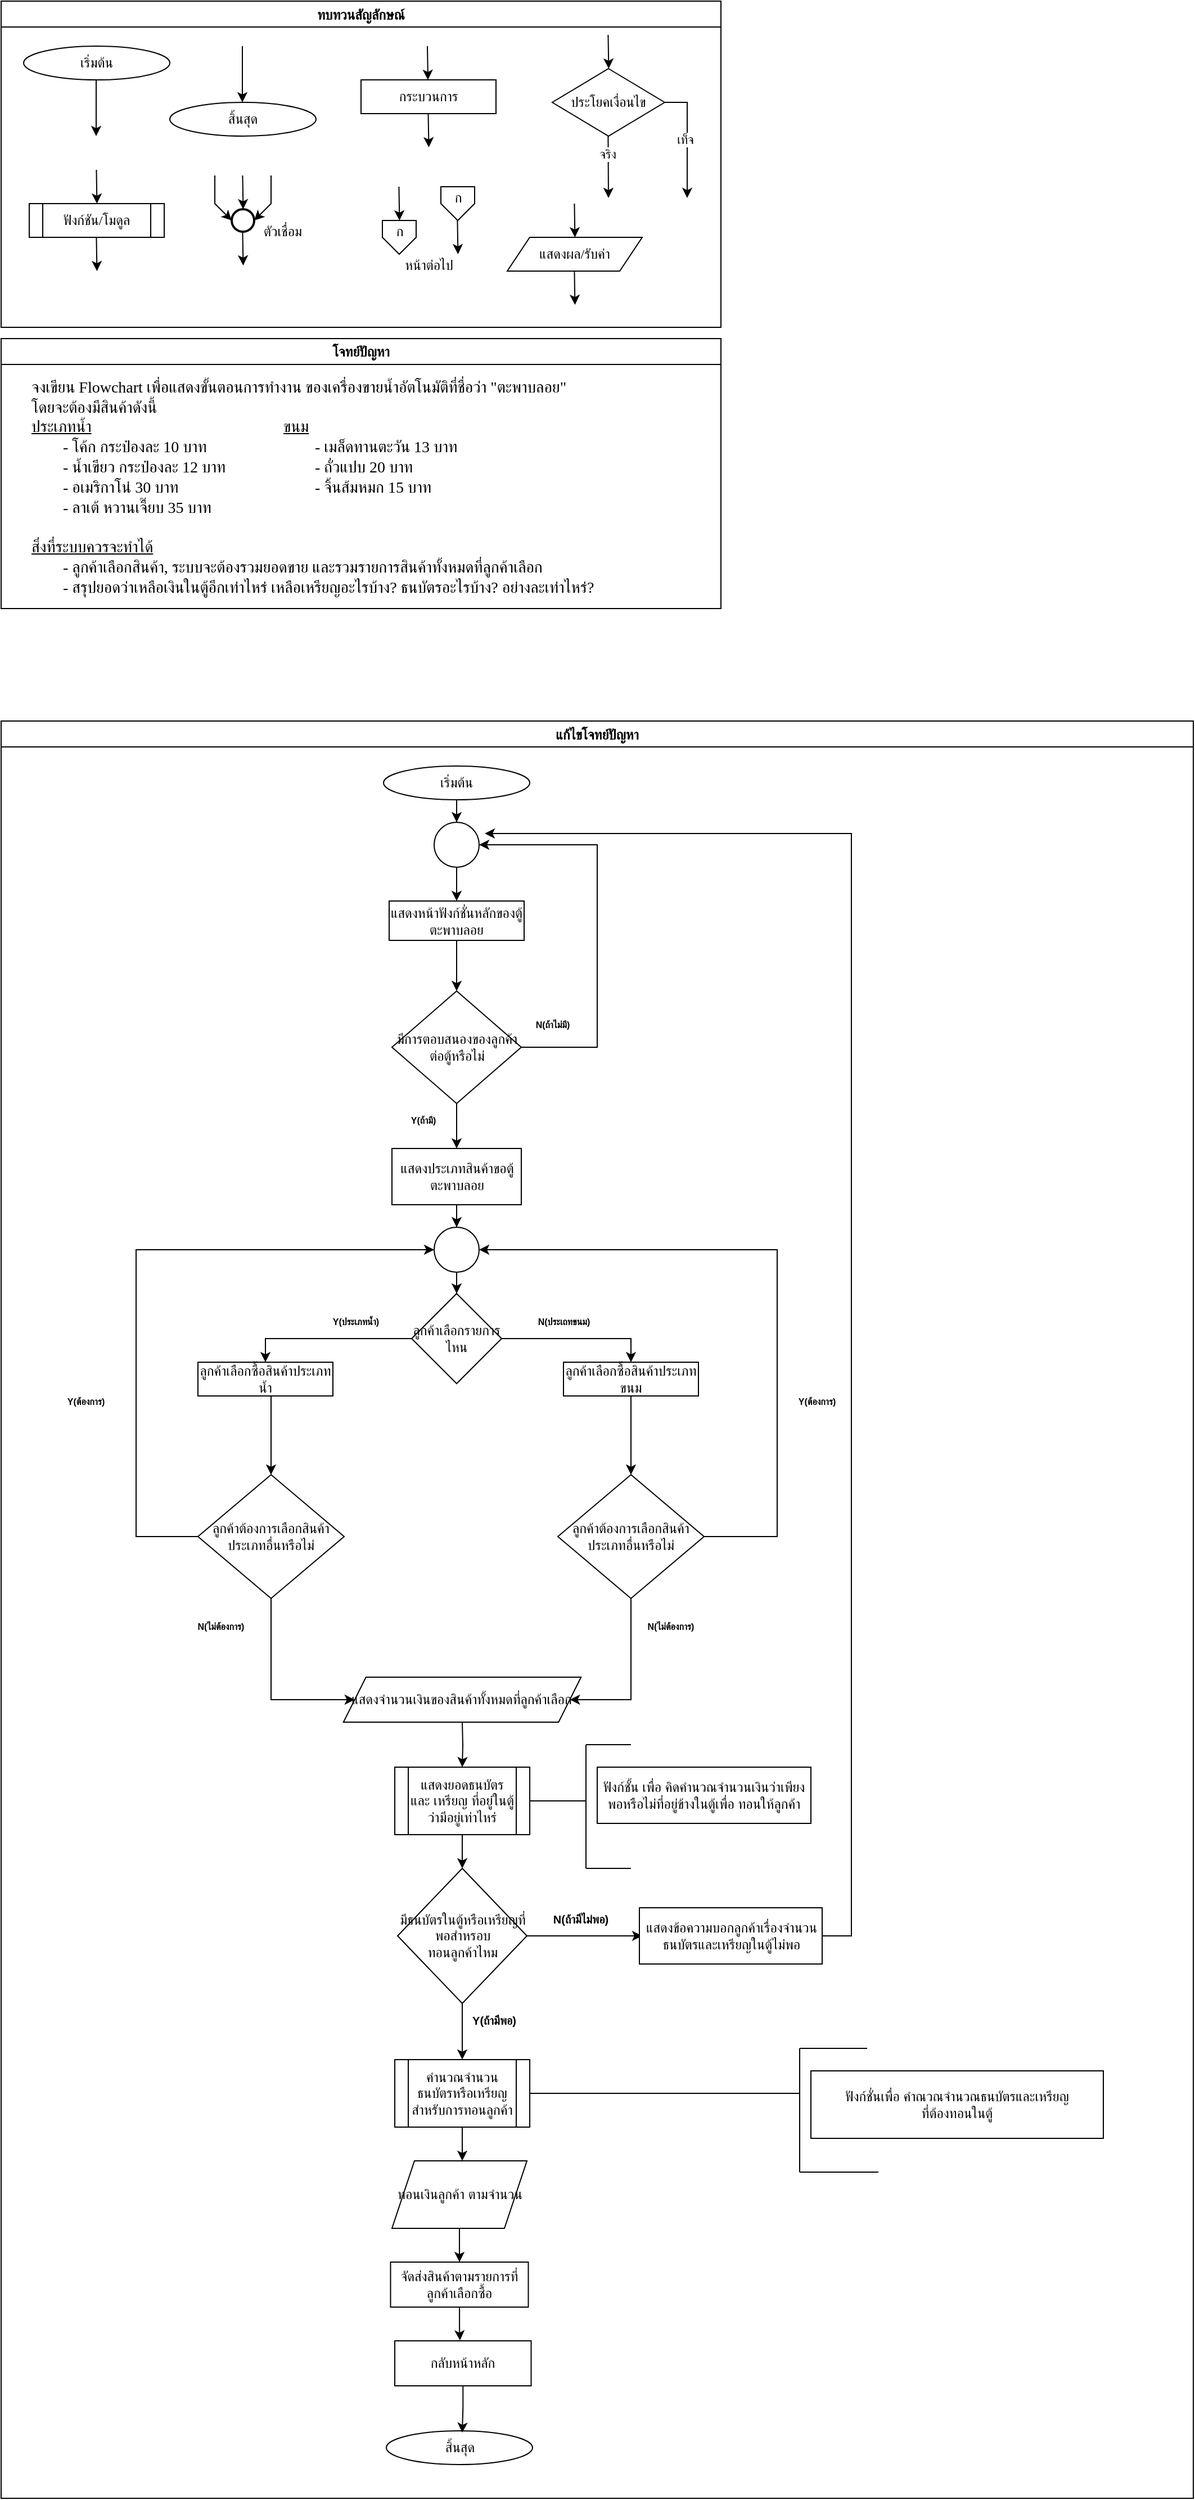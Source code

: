 <mxfile version="28.0.3">
  <diagram name="Page-1" id="JkvjtlhG64Bxaxvl3wHn">
    <mxGraphModel dx="2229" dy="760" grid="1" gridSize="10" guides="1" tooltips="1" connect="1" arrows="1" fold="1" page="1" pageScale="1" pageWidth="850" pageHeight="1100" math="0" shadow="0">
      <root>
        <mxCell id="0" />
        <mxCell id="1" parent="0" />
        <mxCell id="MQYgcTdJUZYXe-GcfLfp-1" value="ทบทวนสัญลักษณ์" style="swimlane;fontFamily=Sarabun;fontSource=https%3A%2F%2Ffonts.googleapis.com%2Fcss%3Ffamily%3DSarabun;" vertex="1" parent="1">
          <mxGeometry x="-720" y="20" width="640" height="290" as="geometry" />
        </mxCell>
        <mxCell id="MQYgcTdJUZYXe-GcfLfp-2" value="&lt;font data-font-src=&quot;https://fonts.googleapis.com/css?family=Sarabun&quot; face=&quot;Sarabun&quot;&gt;เริ่มต้น&lt;/font&gt;" style="ellipse;whiteSpace=wrap;html=1;" vertex="1" parent="MQYgcTdJUZYXe-GcfLfp-1">
          <mxGeometry x="20" y="40" width="130" height="30" as="geometry" />
        </mxCell>
        <mxCell id="MQYgcTdJUZYXe-GcfLfp-3" value="" style="endArrow=classic;html=1;rounded=0;" edge="1" parent="MQYgcTdJUZYXe-GcfLfp-1">
          <mxGeometry width="50" height="50" relative="1" as="geometry">
            <mxPoint x="84.5" y="70" as="sourcePoint" />
            <mxPoint x="84.5" y="120" as="targetPoint" />
          </mxGeometry>
        </mxCell>
        <mxCell id="MQYgcTdJUZYXe-GcfLfp-4" value="&lt;font face=&quot;Sarabun&quot;&gt;สิ้นสุด&lt;/font&gt;" style="ellipse;whiteSpace=wrap;html=1;" vertex="1" parent="MQYgcTdJUZYXe-GcfLfp-1">
          <mxGeometry x="150" y="90" width="130" height="30" as="geometry" />
        </mxCell>
        <mxCell id="MQYgcTdJUZYXe-GcfLfp-5" value="" style="endArrow=classic;html=1;rounded=0;" edge="1" parent="MQYgcTdJUZYXe-GcfLfp-1">
          <mxGeometry width="50" height="50" relative="1" as="geometry">
            <mxPoint x="214.5" y="40" as="sourcePoint" />
            <mxPoint x="214.5" y="90" as="targetPoint" />
          </mxGeometry>
        </mxCell>
        <mxCell id="MQYgcTdJUZYXe-GcfLfp-6" value="กระบวนการ" style="rounded=0;whiteSpace=wrap;html=1;fontFamily=Sarabun;fontSource=https%3A%2F%2Ffonts.googleapis.com%2Fcss%3Ffamily%3DSarabun;" vertex="1" parent="MQYgcTdJUZYXe-GcfLfp-1">
          <mxGeometry x="320" y="70" width="120" height="30" as="geometry" />
        </mxCell>
        <mxCell id="MQYgcTdJUZYXe-GcfLfp-7" value="" style="endArrow=classic;html=1;rounded=0;" edge="1" parent="MQYgcTdJUZYXe-GcfLfp-1">
          <mxGeometry width="50" height="50" relative="1" as="geometry">
            <mxPoint x="379" y="40" as="sourcePoint" />
            <mxPoint x="379.5" y="70" as="targetPoint" />
          </mxGeometry>
        </mxCell>
        <mxCell id="MQYgcTdJUZYXe-GcfLfp-8" value="" style="endArrow=classic;html=1;rounded=0;" edge="1" parent="MQYgcTdJUZYXe-GcfLfp-1">
          <mxGeometry width="50" height="50" relative="1" as="geometry">
            <mxPoint x="379.75" y="100" as="sourcePoint" />
            <mxPoint x="380.25" y="130" as="targetPoint" />
          </mxGeometry>
        </mxCell>
        <mxCell id="MQYgcTdJUZYXe-GcfLfp-9" value="ประโยคเงื่อนไข" style="rhombus;whiteSpace=wrap;html=1;fontFamily=Sarabun;fontSource=https%3A%2F%2Ffonts.googleapis.com%2Fcss%3Ffamily%3DSarabun;" vertex="1" parent="MQYgcTdJUZYXe-GcfLfp-1">
          <mxGeometry x="490" y="60" width="100" height="60" as="geometry" />
        </mxCell>
        <mxCell id="MQYgcTdJUZYXe-GcfLfp-10" value="" style="endArrow=classic;html=1;rounded=0;" edge="1" parent="MQYgcTdJUZYXe-GcfLfp-1">
          <mxGeometry width="50" height="50" relative="1" as="geometry">
            <mxPoint x="539.71" y="30" as="sourcePoint" />
            <mxPoint x="540.21" y="60" as="targetPoint" />
          </mxGeometry>
        </mxCell>
        <mxCell id="MQYgcTdJUZYXe-GcfLfp-11" value="" style="endArrow=classic;html=1;rounded=0;" edge="1" parent="MQYgcTdJUZYXe-GcfLfp-1">
          <mxGeometry width="50" height="50" relative="1" as="geometry">
            <mxPoint x="539.71" y="120" as="sourcePoint" />
            <mxPoint x="540" y="175" as="targetPoint" />
          </mxGeometry>
        </mxCell>
        <mxCell id="MQYgcTdJUZYXe-GcfLfp-12" value="จริง" style="edgeLabel;html=1;align=center;verticalAlign=middle;resizable=0;points=[];fontFamily=Sarabun;fontSource=https%3A%2F%2Ffonts.googleapis.com%2Fcss%3Ffamily%3DSarabun;" vertex="1" connectable="0" parent="MQYgcTdJUZYXe-GcfLfp-11">
          <mxGeometry x="-0.414" y="-1" relative="1" as="geometry">
            <mxPoint as="offset" />
          </mxGeometry>
        </mxCell>
        <mxCell id="MQYgcTdJUZYXe-GcfLfp-13" value="" style="endArrow=classic;html=1;rounded=0;exitX=1;exitY=0.5;exitDx=0;exitDy=0;" edge="1" parent="MQYgcTdJUZYXe-GcfLfp-1" source="MQYgcTdJUZYXe-GcfLfp-9">
          <mxGeometry width="50" height="50" relative="1" as="geometry">
            <mxPoint x="620" y="95" as="sourcePoint" />
            <mxPoint x="610" y="175" as="targetPoint" />
            <Array as="points">
              <mxPoint x="610" y="90" />
            </Array>
          </mxGeometry>
        </mxCell>
        <mxCell id="MQYgcTdJUZYXe-GcfLfp-14" value="&lt;font data-font-src=&quot;https://fonts.googleapis.com/css?family=Sarabun&quot; face=&quot;Sarabun&quot;&gt;เท็จ&lt;/font&gt;" style="edgeLabel;html=1;align=center;verticalAlign=middle;resizable=0;points=[];" vertex="1" connectable="0" parent="MQYgcTdJUZYXe-GcfLfp-13">
          <mxGeometry x="-0.002" y="-2" relative="1" as="geometry">
            <mxPoint as="offset" />
          </mxGeometry>
        </mxCell>
        <mxCell id="MQYgcTdJUZYXe-GcfLfp-15" value="&lt;font data-font-src=&quot;https://fonts.googleapis.com/css?family=Sarabun&quot; face=&quot;Sarabun&quot;&gt;ฟังก์ชัน/โมดูล&lt;/font&gt;" style="shape=process;whiteSpace=wrap;html=1;backgroundOutline=1;" vertex="1" parent="MQYgcTdJUZYXe-GcfLfp-1">
          <mxGeometry x="25" y="180" width="120" height="30" as="geometry" />
        </mxCell>
        <mxCell id="MQYgcTdJUZYXe-GcfLfp-16" value="" style="endArrow=classic;html=1;rounded=0;" edge="1" parent="MQYgcTdJUZYXe-GcfLfp-1">
          <mxGeometry width="50" height="50" relative="1" as="geometry">
            <mxPoint x="84.71" y="150" as="sourcePoint" />
            <mxPoint x="85.21" y="180" as="targetPoint" />
          </mxGeometry>
        </mxCell>
        <mxCell id="MQYgcTdJUZYXe-GcfLfp-17" value="" style="endArrow=classic;html=1;rounded=0;" edge="1" parent="MQYgcTdJUZYXe-GcfLfp-1">
          <mxGeometry width="50" height="50" relative="1" as="geometry">
            <mxPoint x="84.71" y="210" as="sourcePoint" />
            <mxPoint x="85.21" y="240" as="targetPoint" />
          </mxGeometry>
        </mxCell>
        <mxCell id="MQYgcTdJUZYXe-GcfLfp-18" value="" style="strokeWidth=2;html=1;shape=mxgraph.flowchart.start_2;whiteSpace=wrap;" vertex="1" parent="MQYgcTdJUZYXe-GcfLfp-1">
          <mxGeometry x="205" y="185" width="20" height="20" as="geometry" />
        </mxCell>
        <mxCell id="MQYgcTdJUZYXe-GcfLfp-19" value="" style="endArrow=classic;html=1;rounded=0;" edge="1" parent="MQYgcTdJUZYXe-GcfLfp-1">
          <mxGeometry width="50" height="50" relative="1" as="geometry">
            <mxPoint x="214.71" y="155" as="sourcePoint" />
            <mxPoint x="215.21" y="185" as="targetPoint" />
          </mxGeometry>
        </mxCell>
        <mxCell id="MQYgcTdJUZYXe-GcfLfp-20" value="" style="endArrow=classic;html=1;rounded=0;entryX=0;entryY=0.5;entryDx=0;entryDy=0;entryPerimeter=0;" edge="1" parent="MQYgcTdJUZYXe-GcfLfp-1" target="MQYgcTdJUZYXe-GcfLfp-18">
          <mxGeometry width="50" height="50" relative="1" as="geometry">
            <mxPoint x="190.0" y="155" as="sourcePoint" />
            <mxPoint x="190.5" y="185" as="targetPoint" />
            <Array as="points">
              <mxPoint x="190" y="180" />
            </Array>
          </mxGeometry>
        </mxCell>
        <mxCell id="MQYgcTdJUZYXe-GcfLfp-21" value="" style="endArrow=classic;html=1;rounded=0;entryX=1;entryY=0.5;entryDx=0;entryDy=0;entryPerimeter=0;" edge="1" parent="MQYgcTdJUZYXe-GcfLfp-1" target="MQYgcTdJUZYXe-GcfLfp-18">
          <mxGeometry width="50" height="50" relative="1" as="geometry">
            <mxPoint x="240.0" y="155" as="sourcePoint" />
            <mxPoint x="240.5" y="185" as="targetPoint" />
            <Array as="points">
              <mxPoint x="240" y="180" />
            </Array>
          </mxGeometry>
        </mxCell>
        <mxCell id="MQYgcTdJUZYXe-GcfLfp-22" value="" style="endArrow=classic;html=1;rounded=0;" edge="1" parent="MQYgcTdJUZYXe-GcfLfp-1">
          <mxGeometry width="50" height="50" relative="1" as="geometry">
            <mxPoint x="214.71" y="205" as="sourcePoint" />
            <mxPoint x="215.21" y="235" as="targetPoint" />
          </mxGeometry>
        </mxCell>
        <mxCell id="MQYgcTdJUZYXe-GcfLfp-23" value="&lt;font data-font-src=&quot;https://fonts.googleapis.com/css?family=Sarabun&quot; face=&quot;Sarabun&quot;&gt;ตัวเชื่อม&lt;/font&gt;" style="text;html=1;align=center;verticalAlign=middle;resizable=0;points=[];autosize=1;strokeColor=none;fillColor=none;" vertex="1" parent="MQYgcTdJUZYXe-GcfLfp-1">
          <mxGeometry x="220" y="190" width="60" height="30" as="geometry" />
        </mxCell>
        <mxCell id="MQYgcTdJUZYXe-GcfLfp-24" value="" style="endArrow=classic;html=1;rounded=0;" edge="1" parent="MQYgcTdJUZYXe-GcfLfp-1">
          <mxGeometry width="50" height="50" relative="1" as="geometry">
            <mxPoint x="353.71" y="165" as="sourcePoint" />
            <mxPoint x="354.21" y="195" as="targetPoint" />
          </mxGeometry>
        </mxCell>
        <mxCell id="MQYgcTdJUZYXe-GcfLfp-25" value="" style="verticalLabelPosition=bottom;verticalAlign=top;html=1;shape=offPageConnector;rounded=0;size=0.5;" vertex="1" parent="MQYgcTdJUZYXe-GcfLfp-1">
          <mxGeometry x="339" y="195" width="30" height="30" as="geometry" />
        </mxCell>
        <mxCell id="MQYgcTdJUZYXe-GcfLfp-26" value="" style="endArrow=classic;html=1;rounded=0;" edge="1" parent="MQYgcTdJUZYXe-GcfLfp-1">
          <mxGeometry width="50" height="50" relative="1" as="geometry">
            <mxPoint x="405.71" y="195" as="sourcePoint" />
            <mxPoint x="406.21" y="225" as="targetPoint" />
          </mxGeometry>
        </mxCell>
        <mxCell id="MQYgcTdJUZYXe-GcfLfp-27" value="" style="verticalLabelPosition=bottom;verticalAlign=top;html=1;shape=offPageConnector;rounded=0;size=0.5;" vertex="1" parent="MQYgcTdJUZYXe-GcfLfp-1">
          <mxGeometry x="391" y="165" width="30" height="30" as="geometry" />
        </mxCell>
        <mxCell id="MQYgcTdJUZYXe-GcfLfp-28" value="หน้าต่อไป" style="text;html=1;align=center;verticalAlign=middle;resizable=0;points=[];autosize=1;strokeColor=none;fillColor=none;fontFamily=Sarabun;fontSource=https%3A%2F%2Ffonts.googleapis.com%2Fcss%3Ffamily%3DSarabun;" vertex="1" parent="MQYgcTdJUZYXe-GcfLfp-1">
          <mxGeometry x="345" y="220" width="70" height="30" as="geometry" />
        </mxCell>
        <mxCell id="MQYgcTdJUZYXe-GcfLfp-29" value="ก" style="text;html=1;align=center;verticalAlign=middle;resizable=0;points=[];autosize=1;strokeColor=none;fillColor=none;fontFamily=Sarabun;fontSource=https%3A%2F%2Ffonts.googleapis.com%2Fcss%3Ffamily%3DSarabun;" vertex="1" parent="MQYgcTdJUZYXe-GcfLfp-1">
          <mxGeometry x="339" y="190" width="30" height="30" as="geometry" />
        </mxCell>
        <mxCell id="MQYgcTdJUZYXe-GcfLfp-30" value="ก" style="text;html=1;align=center;verticalAlign=middle;resizable=0;points=[];autosize=1;strokeColor=none;fillColor=none;fontFamily=Sarabun;fontSource=https%3A%2F%2Ffonts.googleapis.com%2Fcss%3Ffamily%3DSarabun;" vertex="1" parent="MQYgcTdJUZYXe-GcfLfp-1">
          <mxGeometry x="391" y="160" width="30" height="30" as="geometry" />
        </mxCell>
        <mxCell id="MQYgcTdJUZYXe-GcfLfp-31" value="แสดงผล/รับค่า" style="shape=parallelogram;perimeter=parallelogramPerimeter;whiteSpace=wrap;html=1;fixedSize=1;fontFamily=Sarabun;fontSource=https%3A%2F%2Ffonts.googleapis.com%2Fcss%3Ffamily%3DSarabun;" vertex="1" parent="MQYgcTdJUZYXe-GcfLfp-1">
          <mxGeometry x="450" y="210" width="120" height="30" as="geometry" />
        </mxCell>
        <mxCell id="MQYgcTdJUZYXe-GcfLfp-32" value="" style="endArrow=classic;html=1;rounded=0;" edge="1" parent="MQYgcTdJUZYXe-GcfLfp-1">
          <mxGeometry width="50" height="50" relative="1" as="geometry">
            <mxPoint x="509.71" y="180" as="sourcePoint" />
            <mxPoint x="510.21" y="210" as="targetPoint" />
          </mxGeometry>
        </mxCell>
        <mxCell id="MQYgcTdJUZYXe-GcfLfp-33" value="" style="endArrow=classic;html=1;rounded=0;" edge="1" parent="MQYgcTdJUZYXe-GcfLfp-1">
          <mxGeometry width="50" height="50" relative="1" as="geometry">
            <mxPoint x="509.71" y="240" as="sourcePoint" />
            <mxPoint x="510.21" y="270" as="targetPoint" />
          </mxGeometry>
        </mxCell>
        <mxCell id="MQYgcTdJUZYXe-GcfLfp-34" value="แก้ไขโจทย์ปัญหา" style="swimlane;fontFamily=Sarabun;fontSource=https%3A%2F%2Ffonts.googleapis.com%2Fcss%3Ffamily%3DSarabun;" vertex="1" parent="1">
          <mxGeometry x="-720" y="660" width="1060" height="1580" as="geometry" />
        </mxCell>
        <mxCell id="MQYgcTdJUZYXe-GcfLfp-35" value="" style="edgeStyle=orthogonalEdgeStyle;rounded=0;orthogonalLoop=1;jettySize=auto;html=1;" edge="1" parent="MQYgcTdJUZYXe-GcfLfp-34" source="MQYgcTdJUZYXe-GcfLfp-41" target="MQYgcTdJUZYXe-GcfLfp-38">
          <mxGeometry relative="1" as="geometry" />
        </mxCell>
        <mxCell id="MQYgcTdJUZYXe-GcfLfp-36" value="&lt;font data-font-src=&quot;https://fonts.googleapis.com/css?family=Sarabun&quot; face=&quot;Sarabun&quot;&gt;เริ่มต้น&lt;/font&gt;" style="ellipse;whiteSpace=wrap;html=1;" vertex="1" parent="MQYgcTdJUZYXe-GcfLfp-34">
          <mxGeometry x="340" y="40" width="130" height="30" as="geometry" />
        </mxCell>
        <mxCell id="MQYgcTdJUZYXe-GcfLfp-37" style="edgeStyle=orthogonalEdgeStyle;rounded=0;orthogonalLoop=1;jettySize=auto;html=1;entryX=0.5;entryY=0;entryDx=0;entryDy=0;" edge="1" parent="MQYgcTdJUZYXe-GcfLfp-34" source="MQYgcTdJUZYXe-GcfLfp-38" target="MQYgcTdJUZYXe-GcfLfp-40">
          <mxGeometry relative="1" as="geometry" />
        </mxCell>
        <mxCell id="MQYgcTdJUZYXe-GcfLfp-38" value="แสดงหน้าฟังก์ชั่นหลักของตู้ ตะพาบลอย" style="whiteSpace=wrap;html=1;" vertex="1" parent="MQYgcTdJUZYXe-GcfLfp-34">
          <mxGeometry x="345" y="160" width="120" height="35" as="geometry" />
        </mxCell>
        <mxCell id="MQYgcTdJUZYXe-GcfLfp-39" style="edgeStyle=orthogonalEdgeStyle;rounded=0;orthogonalLoop=1;jettySize=auto;html=1;entryX=1;entryY=0.5;entryDx=0;entryDy=0;" edge="1" parent="MQYgcTdJUZYXe-GcfLfp-34" source="MQYgcTdJUZYXe-GcfLfp-40" target="MQYgcTdJUZYXe-GcfLfp-41">
          <mxGeometry relative="1" as="geometry">
            <Array as="points">
              <mxPoint x="530" y="290" />
              <mxPoint x="530" y="110" />
            </Array>
          </mxGeometry>
        </mxCell>
        <mxCell id="MQYgcTdJUZYXe-GcfLfp-40" value="มีการตอบสนองของลูกค้าต่อตู้หรือไม่" style="rhombus;whiteSpace=wrap;html=1;" vertex="1" parent="MQYgcTdJUZYXe-GcfLfp-34">
          <mxGeometry x="347.5" y="240" width="115" height="100" as="geometry" />
        </mxCell>
        <mxCell id="MQYgcTdJUZYXe-GcfLfp-41" value="" style="ellipse;whiteSpace=wrap;html=1;aspect=fixed;" vertex="1" parent="MQYgcTdJUZYXe-GcfLfp-34">
          <mxGeometry x="385" y="90" width="40" height="40" as="geometry" />
        </mxCell>
        <mxCell id="MQYgcTdJUZYXe-GcfLfp-42" value="" style="edgeStyle=orthogonalEdgeStyle;rounded=0;orthogonalLoop=1;jettySize=auto;html=1;" edge="1" parent="MQYgcTdJUZYXe-GcfLfp-34" source="MQYgcTdJUZYXe-GcfLfp-36" target="MQYgcTdJUZYXe-GcfLfp-41">
          <mxGeometry relative="1" as="geometry">
            <mxPoint x="-315" y="710" as="sourcePoint" />
            <mxPoint x="-315" y="760" as="targetPoint" />
          </mxGeometry>
        </mxCell>
        <mxCell id="MQYgcTdJUZYXe-GcfLfp-43" value="N(ถ้าไม่มี)" style="text;strokeColor=none;fillColor=none;html=1;fontSize=8;fontStyle=1;verticalAlign=middle;align=center;" vertex="1" parent="MQYgcTdJUZYXe-GcfLfp-34">
          <mxGeometry x="440" y="250" width="100" height="40" as="geometry" />
        </mxCell>
        <mxCell id="MQYgcTdJUZYXe-GcfLfp-44" value="แสดงประเภทสินค้าขอตู้ตะพาบลอย" style="rounded=0;whiteSpace=wrap;html=1;" vertex="1" parent="MQYgcTdJUZYXe-GcfLfp-34">
          <mxGeometry x="347.5" y="380" width="115" height="50" as="geometry" />
        </mxCell>
        <mxCell id="MQYgcTdJUZYXe-GcfLfp-45" style="edgeStyle=orthogonalEdgeStyle;rounded=0;orthogonalLoop=1;jettySize=auto;html=1;" edge="1" parent="MQYgcTdJUZYXe-GcfLfp-34" source="MQYgcTdJUZYXe-GcfLfp-40" target="MQYgcTdJUZYXe-GcfLfp-44">
          <mxGeometry relative="1" as="geometry">
            <mxPoint x="405" y="400" as="targetPoint" />
          </mxGeometry>
        </mxCell>
        <mxCell id="MQYgcTdJUZYXe-GcfLfp-46" value="Y(ถ้ามี)" style="text;strokeColor=none;fillColor=none;html=1;fontSize=8;fontStyle=1;verticalAlign=middle;align=center;" vertex="1" parent="MQYgcTdJUZYXe-GcfLfp-34">
          <mxGeometry x="320" y="330" width="110" height="50" as="geometry" />
        </mxCell>
        <mxCell id="MQYgcTdJUZYXe-GcfLfp-47" style="edgeStyle=orthogonalEdgeStyle;rounded=0;orthogonalLoop=1;jettySize=auto;html=1;entryX=0.5;entryY=0;entryDx=0;entryDy=0;" edge="1" parent="MQYgcTdJUZYXe-GcfLfp-34" source="MQYgcTdJUZYXe-GcfLfp-48" target="MQYgcTdJUZYXe-GcfLfp-55">
          <mxGeometry relative="1" as="geometry">
            <mxPoint x="550" y="510.0" as="targetPoint" />
          </mxGeometry>
        </mxCell>
        <mxCell id="MQYgcTdJUZYXe-GcfLfp-48" value="ลูกค้าเลือกรายการไหน" style="rhombus;whiteSpace=wrap;html=1;" vertex="1" parent="MQYgcTdJUZYXe-GcfLfp-34">
          <mxGeometry x="365" y="509.0" width="80" height="80" as="geometry" />
        </mxCell>
        <mxCell id="MQYgcTdJUZYXe-GcfLfp-49" style="edgeStyle=orthogonalEdgeStyle;rounded=0;orthogonalLoop=1;jettySize=auto;html=1;" edge="1" parent="MQYgcTdJUZYXe-GcfLfp-34" source="MQYgcTdJUZYXe-GcfLfp-64" target="MQYgcTdJUZYXe-GcfLfp-48">
          <mxGeometry relative="1" as="geometry">
            <mxPoint x="405" y="480.0" as="targetPoint" />
          </mxGeometry>
        </mxCell>
        <mxCell id="MQYgcTdJUZYXe-GcfLfp-50" value="Y(ประเภทน้ำ)" style="text;strokeColor=none;fillColor=none;html=1;fontSize=8;fontStyle=1;verticalAlign=middle;align=center;" vertex="1" parent="MQYgcTdJUZYXe-GcfLfp-34">
          <mxGeometry x="260" y="509" width="110" height="50" as="geometry" />
        </mxCell>
        <mxCell id="MQYgcTdJUZYXe-GcfLfp-51" value="N(ประเถทขนม)" style="text;strokeColor=none;fillColor=none;html=1;fontSize=8;fontStyle=1;verticalAlign=middle;align=center;" vertex="1" parent="MQYgcTdJUZYXe-GcfLfp-34">
          <mxGeometry x="445" y="509" width="110" height="50" as="geometry" />
        </mxCell>
        <mxCell id="MQYgcTdJUZYXe-GcfLfp-52" style="edgeStyle=orthogonalEdgeStyle;rounded=0;orthogonalLoop=1;jettySize=auto;html=1;" edge="1" parent="MQYgcTdJUZYXe-GcfLfp-34" source="MQYgcTdJUZYXe-GcfLfp-53">
          <mxGeometry relative="1" as="geometry">
            <mxPoint x="240" y="670" as="targetPoint" />
            <Array as="points">
              <mxPoint x="240" y="660" />
            </Array>
          </mxGeometry>
        </mxCell>
        <mxCell id="MQYgcTdJUZYXe-GcfLfp-53" value="ลูกค้าเลือกซื้อสินค้าประเภทน้ำ" style="rounded=0;whiteSpace=wrap;html=1;" vertex="1" parent="MQYgcTdJUZYXe-GcfLfp-34">
          <mxGeometry x="175" y="570" width="120" height="30" as="geometry" />
        </mxCell>
        <mxCell id="MQYgcTdJUZYXe-GcfLfp-54" style="edgeStyle=orthogonalEdgeStyle;rounded=0;orthogonalLoop=1;jettySize=auto;html=1;entryX=0.5;entryY=0;entryDx=0;entryDy=0;" edge="1" parent="MQYgcTdJUZYXe-GcfLfp-34" source="MQYgcTdJUZYXe-GcfLfp-48" target="MQYgcTdJUZYXe-GcfLfp-53">
          <mxGeometry relative="1" as="geometry">
            <mxPoint x="260" y="510" as="targetPoint" />
          </mxGeometry>
        </mxCell>
        <mxCell id="MQYgcTdJUZYXe-GcfLfp-55" value="ลูกค้าเลือกซื้อสินค้าประเภทขนม" style="rounded=0;whiteSpace=wrap;html=1;" vertex="1" parent="MQYgcTdJUZYXe-GcfLfp-34">
          <mxGeometry x="500" y="570" width="120" height="30" as="geometry" />
        </mxCell>
        <mxCell id="MQYgcTdJUZYXe-GcfLfp-56" style="edgeStyle=orthogonalEdgeStyle;rounded=0;orthogonalLoop=1;jettySize=auto;html=1;entryX=0.5;entryY=0;entryDx=0;entryDy=0;" edge="1" parent="MQYgcTdJUZYXe-GcfLfp-34" source="MQYgcTdJUZYXe-GcfLfp-55" target="MQYgcTdJUZYXe-GcfLfp-61">
          <mxGeometry relative="1" as="geometry">
            <mxPoint x="585" y="670.0" as="targetPoint" />
            <Array as="points" />
          </mxGeometry>
        </mxCell>
        <mxCell id="MQYgcTdJUZYXe-GcfLfp-57" style="edgeStyle=orthogonalEdgeStyle;rounded=0;orthogonalLoop=1;jettySize=auto;html=1;entryX=0;entryY=0.5;entryDx=0;entryDy=0;" edge="1" parent="MQYgcTdJUZYXe-GcfLfp-34" source="MQYgcTdJUZYXe-GcfLfp-59" target="MQYgcTdJUZYXe-GcfLfp-64">
          <mxGeometry relative="1" as="geometry">
            <mxPoint x="110" y="490.0" as="targetPoint" />
            <Array as="points">
              <mxPoint x="120" y="725" />
              <mxPoint x="120" y="470" />
            </Array>
          </mxGeometry>
        </mxCell>
        <mxCell id="MQYgcTdJUZYXe-GcfLfp-58" style="edgeStyle=orthogonalEdgeStyle;rounded=0;orthogonalLoop=1;jettySize=auto;html=1;entryX=0;entryY=0.5;entryDx=0;entryDy=0;" edge="1" parent="MQYgcTdJUZYXe-GcfLfp-34" source="MQYgcTdJUZYXe-GcfLfp-59" target="MQYgcTdJUZYXe-GcfLfp-70">
          <mxGeometry relative="1" as="geometry">
            <Array as="points">
              <mxPoint x="240" y="870" />
            </Array>
          </mxGeometry>
        </mxCell>
        <mxCell id="MQYgcTdJUZYXe-GcfLfp-59" value="ลูกค้าต้องการเลือกสินค้าประเภทอื่นหรือไม่" style="rhombus;whiteSpace=wrap;html=1;" vertex="1" parent="MQYgcTdJUZYXe-GcfLfp-34">
          <mxGeometry x="175" y="670" width="130" height="110" as="geometry" />
        </mxCell>
        <mxCell id="MQYgcTdJUZYXe-GcfLfp-60" style="edgeStyle=orthogonalEdgeStyle;rounded=0;orthogonalLoop=1;jettySize=auto;html=1;entryX=1;entryY=0.5;entryDx=0;entryDy=0;" edge="1" parent="MQYgcTdJUZYXe-GcfLfp-34" source="MQYgcTdJUZYXe-GcfLfp-61" target="MQYgcTdJUZYXe-GcfLfp-64">
          <mxGeometry relative="1" as="geometry">
            <mxPoint x="690" y="500" as="targetPoint" />
            <Array as="points">
              <mxPoint x="690" y="725" />
              <mxPoint x="690" y="470" />
            </Array>
          </mxGeometry>
        </mxCell>
        <mxCell id="MQYgcTdJUZYXe-GcfLfp-61" value="ลูกค้าต้องการเลือกสินค้าประเภทอื่นหรือไม่" style="rhombus;whiteSpace=wrap;html=1;" vertex="1" parent="MQYgcTdJUZYXe-GcfLfp-34">
          <mxGeometry x="495" y="670" width="130" height="110" as="geometry" />
        </mxCell>
        <mxCell id="MQYgcTdJUZYXe-GcfLfp-62" value="Y(ต้องการ)" style="text;strokeColor=none;fillColor=none;html=1;fontSize=8;fontStyle=1;verticalAlign=middle;align=center;" vertex="1" parent="MQYgcTdJUZYXe-GcfLfp-34">
          <mxGeometry x="670" y="580" width="110" height="50" as="geometry" />
        </mxCell>
        <mxCell id="MQYgcTdJUZYXe-GcfLfp-63" value="Y(ต้องการ)" style="text;strokeColor=none;fillColor=none;html=1;fontSize=8;fontStyle=1;verticalAlign=middle;align=center;" vertex="1" parent="MQYgcTdJUZYXe-GcfLfp-34">
          <mxGeometry x="20" y="580" width="110" height="50" as="geometry" />
        </mxCell>
        <mxCell id="MQYgcTdJUZYXe-GcfLfp-64" value="" style="ellipse;whiteSpace=wrap;html=1;aspect=fixed;" vertex="1" parent="MQYgcTdJUZYXe-GcfLfp-34">
          <mxGeometry x="385" y="450" width="40" height="40" as="geometry" />
        </mxCell>
        <mxCell id="MQYgcTdJUZYXe-GcfLfp-65" value="" style="edgeStyle=orthogonalEdgeStyle;rounded=0;orthogonalLoop=1;jettySize=auto;html=1;" edge="1" parent="MQYgcTdJUZYXe-GcfLfp-34" source="MQYgcTdJUZYXe-GcfLfp-44" target="MQYgcTdJUZYXe-GcfLfp-64">
          <mxGeometry relative="1" as="geometry">
            <mxPoint x="-315" y="1130" as="targetPoint" />
            <mxPoint x="-315" y="1090" as="sourcePoint" />
          </mxGeometry>
        </mxCell>
        <mxCell id="MQYgcTdJUZYXe-GcfLfp-66" style="edgeStyle=orthogonalEdgeStyle;rounded=0;orthogonalLoop=1;jettySize=auto;html=1;" edge="1" parent="MQYgcTdJUZYXe-GcfLfp-34">
          <mxGeometry relative="1" as="geometry">
            <mxPoint x="410" y="930" as="targetPoint" />
            <mxPoint x="410" y="890" as="sourcePoint" />
          </mxGeometry>
        </mxCell>
        <mxCell id="MQYgcTdJUZYXe-GcfLfp-67" style="edgeStyle=orthogonalEdgeStyle;rounded=0;orthogonalLoop=1;jettySize=auto;html=1;" edge="1" parent="MQYgcTdJUZYXe-GcfLfp-34" source="MQYgcTdJUZYXe-GcfLfp-61" target="MQYgcTdJUZYXe-GcfLfp-70">
          <mxGeometry relative="1" as="geometry">
            <mxPoint x="470" y="859.966" as="targetPoint" />
            <Array as="points">
              <mxPoint x="560" y="870" />
            </Array>
          </mxGeometry>
        </mxCell>
        <mxCell id="MQYgcTdJUZYXe-GcfLfp-68" value="N(ไม่ต้องการ)" style="text;strokeColor=none;fillColor=none;html=1;fontSize=8;fontStyle=1;verticalAlign=middle;align=center;" vertex="1" parent="MQYgcTdJUZYXe-GcfLfp-34">
          <mxGeometry x="540" y="780" width="110" height="50" as="geometry" />
        </mxCell>
        <mxCell id="MQYgcTdJUZYXe-GcfLfp-69" value="N(ไม่ต้องการ)" style="text;strokeColor=none;fillColor=none;html=1;fontSize=8;fontStyle=1;verticalAlign=middle;align=center;" vertex="1" parent="MQYgcTdJUZYXe-GcfLfp-34">
          <mxGeometry x="140" y="780" width="110" height="50" as="geometry" />
        </mxCell>
        <mxCell id="MQYgcTdJUZYXe-GcfLfp-70" value="แสดงจำนวนเงินของสินค้าทั้งหมดที่ลูกค้าเลือก" style="shape=parallelogram;perimeter=parallelogramPerimeter;whiteSpace=wrap;html=1;fixedSize=1;" vertex="1" parent="MQYgcTdJUZYXe-GcfLfp-34">
          <mxGeometry x="304.38" y="850" width="211.25" height="40" as="geometry" />
        </mxCell>
        <mxCell id="MQYgcTdJUZYXe-GcfLfp-71" style="edgeStyle=orthogonalEdgeStyle;rounded=0;orthogonalLoop=1;jettySize=auto;html=1;entryX=0.5;entryY=0;entryDx=0;entryDy=0;" edge="1" parent="MQYgcTdJUZYXe-GcfLfp-34" source="MQYgcTdJUZYXe-GcfLfp-72" target="MQYgcTdJUZYXe-GcfLfp-75">
          <mxGeometry relative="1" as="geometry" />
        </mxCell>
        <mxCell id="MQYgcTdJUZYXe-GcfLfp-72" value="แสดงยอดธนบัตร และ เหรียญ ที่อยู๋ในตู้ว่ามีอยู่เท่าไหร่" style="shape=process;whiteSpace=wrap;html=1;backgroundOutline=1;" vertex="1" parent="MQYgcTdJUZYXe-GcfLfp-34">
          <mxGeometry x="350.01" y="930" width="120" height="60" as="geometry" />
        </mxCell>
        <mxCell id="MQYgcTdJUZYXe-GcfLfp-73" style="edgeStyle=orthogonalEdgeStyle;rounded=0;orthogonalLoop=1;jettySize=auto;html=1;" edge="1" parent="MQYgcTdJUZYXe-GcfLfp-34" source="MQYgcTdJUZYXe-GcfLfp-75">
          <mxGeometry relative="1" as="geometry">
            <mxPoint x="410.005" y="1190" as="targetPoint" />
          </mxGeometry>
        </mxCell>
        <mxCell id="MQYgcTdJUZYXe-GcfLfp-74" style="edgeStyle=orthogonalEdgeStyle;rounded=0;orthogonalLoop=1;jettySize=auto;html=1;" edge="1" parent="MQYgcTdJUZYXe-GcfLfp-34" source="MQYgcTdJUZYXe-GcfLfp-75">
          <mxGeometry relative="1" as="geometry">
            <mxPoint x="570" y="1080" as="targetPoint" />
          </mxGeometry>
        </mxCell>
        <mxCell id="MQYgcTdJUZYXe-GcfLfp-75" value="มีธนบัตรในตู้หรือเหรียญที่พอสำหรอบ&lt;div&gt;ทอนลูกค้าไหม&lt;/div&gt;" style="rhombus;whiteSpace=wrap;html=1;" vertex="1" parent="MQYgcTdJUZYXe-GcfLfp-34">
          <mxGeometry x="352.51" y="1020" width="114.99" height="120" as="geometry" />
        </mxCell>
        <mxCell id="MQYgcTdJUZYXe-GcfLfp-76" value="Y(ถ้ามีพอ)" style="text;strokeColor=none;fillColor=none;html=1;fontSize=10;fontStyle=1;verticalAlign=middle;align=center;" vertex="1" parent="MQYgcTdJUZYXe-GcfLfp-34">
          <mxGeometry x="385" y="1130" width="105" height="50" as="geometry" />
        </mxCell>
        <mxCell id="MQYgcTdJUZYXe-GcfLfp-77" value="N(ถ้ามีไม่พอ)" style="text;strokeColor=none;fillColor=none;html=1;fontSize=10;fontStyle=1;verticalAlign=middle;align=center;" vertex="1" parent="MQYgcTdJUZYXe-GcfLfp-34">
          <mxGeometry x="462.5" y="1040" width="105" height="50" as="geometry" />
        </mxCell>
        <mxCell id="MQYgcTdJUZYXe-GcfLfp-78" style="edgeStyle=orthogonalEdgeStyle;rounded=0;orthogonalLoop=1;jettySize=auto;html=1;" edge="1" parent="MQYgcTdJUZYXe-GcfLfp-34">
          <mxGeometry relative="1" as="geometry">
            <mxPoint x="430" y="100" as="targetPoint" />
            <mxPoint x="726.25" y="1080" as="sourcePoint" />
            <Array as="points">
              <mxPoint x="756" y="1080" />
              <mxPoint x="756" y="100" />
            </Array>
          </mxGeometry>
        </mxCell>
        <mxCell id="MQYgcTdJUZYXe-GcfLfp-79" value="แสดงข้อความบอกลูกค้าเรื่องจำนวน ธนบัตรและเหรียญในตู้ไม่พอ" style="rounded=0;whiteSpace=wrap;html=1;" vertex="1" parent="MQYgcTdJUZYXe-GcfLfp-34">
          <mxGeometry x="567.5" y="1055" width="162.5" height="50" as="geometry" />
        </mxCell>
        <mxCell id="MQYgcTdJUZYXe-GcfLfp-80" style="edgeStyle=orthogonalEdgeStyle;rounded=0;orthogonalLoop=1;jettySize=auto;html=1;" edge="1" parent="MQYgcTdJUZYXe-GcfLfp-34" source="MQYgcTdJUZYXe-GcfLfp-81">
          <mxGeometry relative="1" as="geometry">
            <mxPoint x="410.01" y="1280" as="targetPoint" />
          </mxGeometry>
        </mxCell>
        <mxCell id="MQYgcTdJUZYXe-GcfLfp-81" value="คำนวณจำนวนธนบัตรหรือเหรียญสำหรับการทอนลูกค้า" style="shape=process;whiteSpace=wrap;html=1;backgroundOutline=1;" vertex="1" parent="MQYgcTdJUZYXe-GcfLfp-34">
          <mxGeometry x="350.01" y="1190" width="120" height="60" as="geometry" />
        </mxCell>
        <mxCell id="MQYgcTdJUZYXe-GcfLfp-82" style="edgeStyle=orthogonalEdgeStyle;rounded=0;orthogonalLoop=1;jettySize=auto;html=1;" edge="1" parent="MQYgcTdJUZYXe-GcfLfp-34" source="MQYgcTdJUZYXe-GcfLfp-83" target="MQYgcTdJUZYXe-GcfLfp-85">
          <mxGeometry relative="1" as="geometry" />
        </mxCell>
        <mxCell id="MQYgcTdJUZYXe-GcfLfp-83" value="ทอนเงินลูกค้า ตามจำนวน" style="shape=parallelogram;perimeter=parallelogramPerimeter;whiteSpace=wrap;html=1;fixedSize=1;" vertex="1" parent="MQYgcTdJUZYXe-GcfLfp-34">
          <mxGeometry x="347.5" y="1280" width="120" height="60" as="geometry" />
        </mxCell>
        <mxCell id="MQYgcTdJUZYXe-GcfLfp-84" value="&lt;font face=&quot;Sarabun&quot;&gt;สิ้นสุด&lt;/font&gt;" style="ellipse;whiteSpace=wrap;html=1;" vertex="1" parent="MQYgcTdJUZYXe-GcfLfp-34">
          <mxGeometry x="342.5" y="1520" width="130" height="30" as="geometry" />
        </mxCell>
        <mxCell id="MQYgcTdJUZYXe-GcfLfp-85" value="จัดส่งสินค้าตามรายการที่ลูกค้าเลือกซื้อ" style="rounded=0;whiteSpace=wrap;html=1;" vertex="1" parent="MQYgcTdJUZYXe-GcfLfp-34">
          <mxGeometry x="346.25" y="1370" width="122.5" height="40" as="geometry" />
        </mxCell>
        <mxCell id="MQYgcTdJUZYXe-GcfLfp-86" value="กลับหน้าหลัก" style="rounded=0;whiteSpace=wrap;html=1;" vertex="1" parent="MQYgcTdJUZYXe-GcfLfp-34">
          <mxGeometry x="350.01" y="1440" width="121.25" height="40" as="geometry" />
        </mxCell>
        <mxCell id="MQYgcTdJUZYXe-GcfLfp-87" style="edgeStyle=orthogonalEdgeStyle;rounded=0;orthogonalLoop=1;jettySize=auto;html=1;entryX=0.478;entryY=-0.008;entryDx=0;entryDy=0;entryPerimeter=0;" edge="1" parent="MQYgcTdJUZYXe-GcfLfp-34" source="MQYgcTdJUZYXe-GcfLfp-85" target="MQYgcTdJUZYXe-GcfLfp-86">
          <mxGeometry relative="1" as="geometry" />
        </mxCell>
        <mxCell id="MQYgcTdJUZYXe-GcfLfp-88" style="edgeStyle=orthogonalEdgeStyle;rounded=0;orthogonalLoop=1;jettySize=auto;html=1;entryX=0.519;entryY=0.056;entryDx=0;entryDy=0;entryPerimeter=0;" edge="1" parent="MQYgcTdJUZYXe-GcfLfp-34" source="MQYgcTdJUZYXe-GcfLfp-86" target="MQYgcTdJUZYXe-GcfLfp-84">
          <mxGeometry relative="1" as="geometry" />
        </mxCell>
        <mxCell id="MQYgcTdJUZYXe-GcfLfp-92" value="" style="endArrow=none;html=1;rounded=0;" edge="1" parent="MQYgcTdJUZYXe-GcfLfp-34">
          <mxGeometry width="50" height="50" relative="1" as="geometry">
            <mxPoint x="710" y="1220" as="sourcePoint" />
            <mxPoint x="710" y="1180" as="targetPoint" />
            <Array as="points">
              <mxPoint x="710" y="1210" />
            </Array>
          </mxGeometry>
        </mxCell>
        <mxCell id="MQYgcTdJUZYXe-GcfLfp-93" value="" style="endArrow=none;html=1;rounded=0;" edge="1" parent="MQYgcTdJUZYXe-GcfLfp-34">
          <mxGeometry width="50" height="50" relative="1" as="geometry">
            <mxPoint x="710" y="1290" as="sourcePoint" />
            <mxPoint x="710" y="1210" as="targetPoint" />
            <Array as="points">
              <mxPoint x="710" y="1280" />
              <mxPoint x="710" y="1270" />
            </Array>
          </mxGeometry>
        </mxCell>
        <mxCell id="MQYgcTdJUZYXe-GcfLfp-95" value="ฟังก์ชั่นเพื่อ คำณวณจำนวณธนบัตรและเหรียญ&lt;div&gt;ที่ต้องทอนในตู้&lt;/div&gt;" style="rounded=0;whiteSpace=wrap;html=1;" vertex="1" parent="MQYgcTdJUZYXe-GcfLfp-34">
          <mxGeometry x="720" y="1200" width="260" height="60" as="geometry" />
        </mxCell>
        <mxCell id="MQYgcTdJUZYXe-GcfLfp-100" value="" style="endArrow=none;html=1;rounded=0;" edge="1" parent="MQYgcTdJUZYXe-GcfLfp-34">
          <mxGeometry width="50" height="50" relative="1" as="geometry">
            <mxPoint x="710" y="1290" as="sourcePoint" />
            <mxPoint x="780" y="1290" as="targetPoint" />
            <Array as="points">
              <mxPoint x="740" y="1290" />
            </Array>
          </mxGeometry>
        </mxCell>
        <mxCell id="MQYgcTdJUZYXe-GcfLfp-102" value="" style="endArrow=none;html=1;rounded=0;" edge="1" parent="MQYgcTdJUZYXe-GcfLfp-34">
          <mxGeometry width="50" height="50" relative="1" as="geometry">
            <mxPoint x="520" y="950" as="sourcePoint" />
            <mxPoint x="520" y="910" as="targetPoint" />
            <Array as="points">
              <mxPoint x="520" y="940" />
            </Array>
          </mxGeometry>
        </mxCell>
        <mxCell id="MQYgcTdJUZYXe-GcfLfp-103" value="" style="endArrow=none;html=1;rounded=0;" edge="1" parent="MQYgcTdJUZYXe-GcfLfp-34">
          <mxGeometry width="50" height="50" relative="1" as="geometry">
            <mxPoint x="520" y="1020" as="sourcePoint" />
            <mxPoint x="520" y="940" as="targetPoint" />
            <Array as="points">
              <mxPoint x="520" y="1010" />
              <mxPoint x="520" y="1000" />
            </Array>
          </mxGeometry>
        </mxCell>
        <mxCell id="MQYgcTdJUZYXe-GcfLfp-104" value="ฟังก์ชั้น เพื่อ คิดคำนวณจำนวนเงินว่าเพียงพอหรือไม่ที่อยู่ข้างในตู้เพื่อ ทอนให้ลูกค้า" style="rounded=0;whiteSpace=wrap;html=1;" vertex="1" parent="MQYgcTdJUZYXe-GcfLfp-34">
          <mxGeometry x="530" y="930" width="190" height="50" as="geometry" />
        </mxCell>
        <mxCell id="MQYgcTdJUZYXe-GcfLfp-105" value="" style="endArrow=none;html=1;rounded=0;" edge="1" parent="MQYgcTdJUZYXe-GcfLfp-34">
          <mxGeometry width="50" height="50" relative="1" as="geometry">
            <mxPoint x="520" y="1020" as="sourcePoint" />
            <mxPoint x="560" y="1020" as="targetPoint" />
            <Array as="points">
              <mxPoint x="550" y="1020" />
            </Array>
          </mxGeometry>
        </mxCell>
        <mxCell id="MQYgcTdJUZYXe-GcfLfp-106" value="" style="endArrow=none;html=1;rounded=0;" edge="1" parent="MQYgcTdJUZYXe-GcfLfp-34">
          <mxGeometry width="50" height="50" relative="1" as="geometry">
            <mxPoint x="520" y="910" as="sourcePoint" />
            <mxPoint x="560" y="910" as="targetPoint" />
          </mxGeometry>
        </mxCell>
        <mxCell id="MQYgcTdJUZYXe-GcfLfp-89" value="&lt;font data-font-src=&quot;https://fonts.googleapis.com/css?family=Sarabun&quot; face=&quot;Sarabun&quot;&gt;โจทย์ปัญหา&lt;/font&gt;" style="swimlane;whiteSpace=wrap;html=1;" vertex="1" parent="1">
          <mxGeometry x="-720" y="320" width="640" height="240" as="geometry" />
        </mxCell>
        <mxCell id="MQYgcTdJUZYXe-GcfLfp-90" value="&lt;font data-font-src=&quot;https://fonts.googleapis.com/css?family=Sarabun&quot; face=&quot;Sarabun&quot; style=&quot;font-size: 14px;&quot;&gt;จงเขียน Flowchart เพื่อแสดงขั้นตอนการทำงาน ของเครื่องขายน้ำอัตโนมัติที่ชื่อว่า &quot;ตะพาบลอย&quot;&lt;br&gt;โดยจะต้องมีสินค้าดังนี้&lt;br&gt;&lt;u&gt;ประเภทน้ำ&lt;span style=&quot;white-space: pre;&quot;&gt;&#x9;&lt;/span&gt;&lt;span style=&quot;white-space: pre;&quot;&gt;&#x9;&lt;/span&gt;&lt;span style=&quot;white-space: pre;&quot;&gt;&#x9;&lt;/span&gt;&lt;span style=&quot;white-space: pre;&quot;&gt;&#x9;&lt;/span&gt;&lt;span style=&quot;white-space: pre;&quot;&gt;&#x9;&lt;/span&gt;&lt;span style=&quot;white-space: pre;&quot;&gt;&#x9;&lt;span style=&quot;white-space: pre;&quot;&gt;&#x9;&lt;/span&gt;ข&lt;/span&gt;นม&lt;/u&gt;&lt;br&gt;&lt;span style=&quot;white-space: pre;&quot;&gt;&#x9;&lt;/span&gt;- โค้ก กระป๋องละ 10 บาท&lt;span style=&quot;white-space: pre;&quot;&gt;&#x9;&lt;/span&gt;&lt;span style=&quot;white-space: pre;&quot;&gt;&#x9;&lt;/span&gt;&lt;span style=&quot;white-space: pre;&quot;&gt;&#x9;&lt;/span&gt;&lt;span style=&quot;white-space: pre;&quot;&gt;&#x9;&lt;/span&gt;- เมล็ดทานตะวัน 13 บาท&lt;br&gt;&lt;span style=&quot;white-space: pre;&quot;&gt;&#x9;&lt;/span&gt;- น้ำเขียว กระป๋องละ 12 บาท&lt;span style=&quot;white-space: pre;&quot;&gt;&#x9;&lt;/span&gt;&lt;span style=&quot;white-space: pre;&quot;&gt;&#x9;&lt;/span&gt;&lt;span style=&quot;white-space: pre;&quot;&gt;&#x9;&lt;/span&gt;- ถั่วแปบ 20 บาท&lt;br&gt;&lt;span style=&quot;white-space: pre;&quot;&gt;&#x9;&lt;/span&gt;- อเมริกาโน่ 30 บาท&lt;span style=&quot;white-space: pre;&quot;&gt;&#x9;&lt;/span&gt;&lt;span style=&quot;white-space: pre;&quot;&gt;&#x9;&lt;/span&gt;&lt;span style=&quot;white-space: pre;&quot;&gt;&#x9;&lt;/span&gt;&lt;span style=&quot;white-space: pre;&quot;&gt;&#x9;&lt;/span&gt;&lt;span style=&quot;white-space: pre;&quot;&gt;&#x9;&lt;/span&gt;- จิ้นส้มหมก 15 บาท&lt;br&gt;&lt;span style=&quot;white-space: pre;&quot;&gt;&#x9;&lt;/span&gt;- ลาเต้ หวานเจี๊ยบ 35 บาท&lt;span style=&quot;white-space: pre;&quot;&gt;&#x9;&lt;/span&gt;&lt;br&gt;&lt;br&gt;&lt;u&gt;สิ่งที่ระบบควรจะทำได้&lt;/u&gt;&lt;br&gt;&lt;span style=&quot;white-space: pre;&quot;&gt;&#x9;&lt;/span&gt;- ลูกค้าเลือกสินค้า, ระบบจะต้องรวมยอดขาย และรวมรายการสินค้าทั้งหมดที่ลูกค้าเลือก&lt;br&gt;&lt;span style=&quot;white-space: pre;&quot;&gt;&#x9;&lt;/span&gt;- สรุปยอดว่าเหลือเงินในตู้อีกเท่าไหร่ เหลือเหรียญอะไรบ้าง? ธนบัตรอะไรบ้าง? อย่างละเท่าไหร่?&lt;br&gt;&lt;br&gt;&lt;br&gt;&lt;/font&gt;" style="text;html=1;align=left;verticalAlign=middle;resizable=0;points=[];autosize=1;strokeColor=none;fillColor=none;fontSize=14;" vertex="1" parent="MQYgcTdJUZYXe-GcfLfp-89">
          <mxGeometry x="25" y="30" width="580" height="240" as="geometry" />
        </mxCell>
        <mxCell id="MQYgcTdJUZYXe-GcfLfp-91" value="" style="endArrow=none;html=1;rounded=0;exitX=1;exitY=0.5;exitDx=0;exitDy=0;" edge="1" parent="1" source="MQYgcTdJUZYXe-GcfLfp-81">
          <mxGeometry width="50" height="50" relative="1" as="geometry">
            <mxPoint x="-10" y="1850" as="sourcePoint" />
            <mxPoint x="-10" y="1880" as="targetPoint" />
          </mxGeometry>
        </mxCell>
        <mxCell id="MQYgcTdJUZYXe-GcfLfp-98" value="" style="endArrow=none;html=1;rounded=0;" edge="1" parent="1">
          <mxGeometry width="50" height="50" relative="1" as="geometry">
            <mxPoint x="-10" y="1840" as="sourcePoint" />
            <mxPoint x="50" y="1840" as="targetPoint" />
          </mxGeometry>
        </mxCell>
        <mxCell id="MQYgcTdJUZYXe-GcfLfp-107" value="" style="endArrow=none;html=1;rounded=0;exitX=1;exitY=0.5;exitDx=0;exitDy=0;" edge="1" parent="1" source="MQYgcTdJUZYXe-GcfLfp-72">
          <mxGeometry width="50" height="50" relative="1" as="geometry">
            <mxPoint x="-30" y="1810" as="sourcePoint" />
            <mxPoint x="-200" y="1620" as="targetPoint" />
          </mxGeometry>
        </mxCell>
      </root>
    </mxGraphModel>
  </diagram>
</mxfile>
